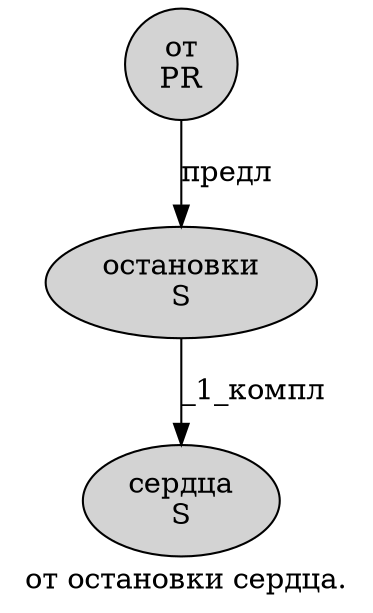 digraph SENTENCE_1126 {
	graph [label="от остановки сердца."]
	node [style=filled]
		0 [label="от
PR" color="" fillcolor=lightgray penwidth=1 shape=ellipse]
		1 [label="остановки
S" color="" fillcolor=lightgray penwidth=1 shape=ellipse]
		2 [label="сердца
S" color="" fillcolor=lightgray penwidth=1 shape=ellipse]
			1 -> 2 [label="_1_компл"]
			0 -> 1 [label="предл"]
}